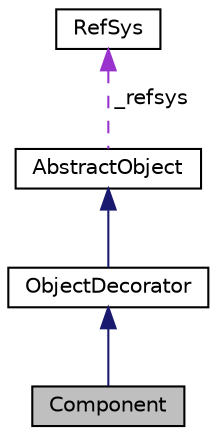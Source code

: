 digraph "Component"
{
  edge [fontname="Helvetica",fontsize="10",labelfontname="Helvetica",labelfontsize="10"];
  node [fontname="Helvetica",fontsize="10",shape=record];
  Node44 [label="Component",height=0.2,width=0.4,color="black", fillcolor="grey75", style="filled", fontcolor="black"];
  Node45 -> Node44 [dir="back",color="midnightblue",fontsize="10",style="solid",fontname="Helvetica"];
  Node45 [label="ObjectDecorator",height=0.2,width=0.4,color="black", fillcolor="white", style="filled",URL="$classObjectDecorator.html",tooltip="Abstract object decorator interface. "];
  Node46 -> Node45 [dir="back",color="midnightblue",fontsize="10",style="solid",fontname="Helvetica"];
  Node46 [label="AbstractObject",height=0.2,width=0.4,color="black", fillcolor="white", style="filled",URL="$classAbstractObject.html",tooltip="Abstract object interface. "];
  Node47 -> Node46 [dir="back",color="darkorchid3",fontsize="10",style="dashed",label=" _refsys" ,fontname="Helvetica"];
  Node47 [label="RefSys",height=0.2,width=0.4,color="black", fillcolor="white", style="filled",URL="$classRefSys.html",tooltip="3D point primitive object "];
}
